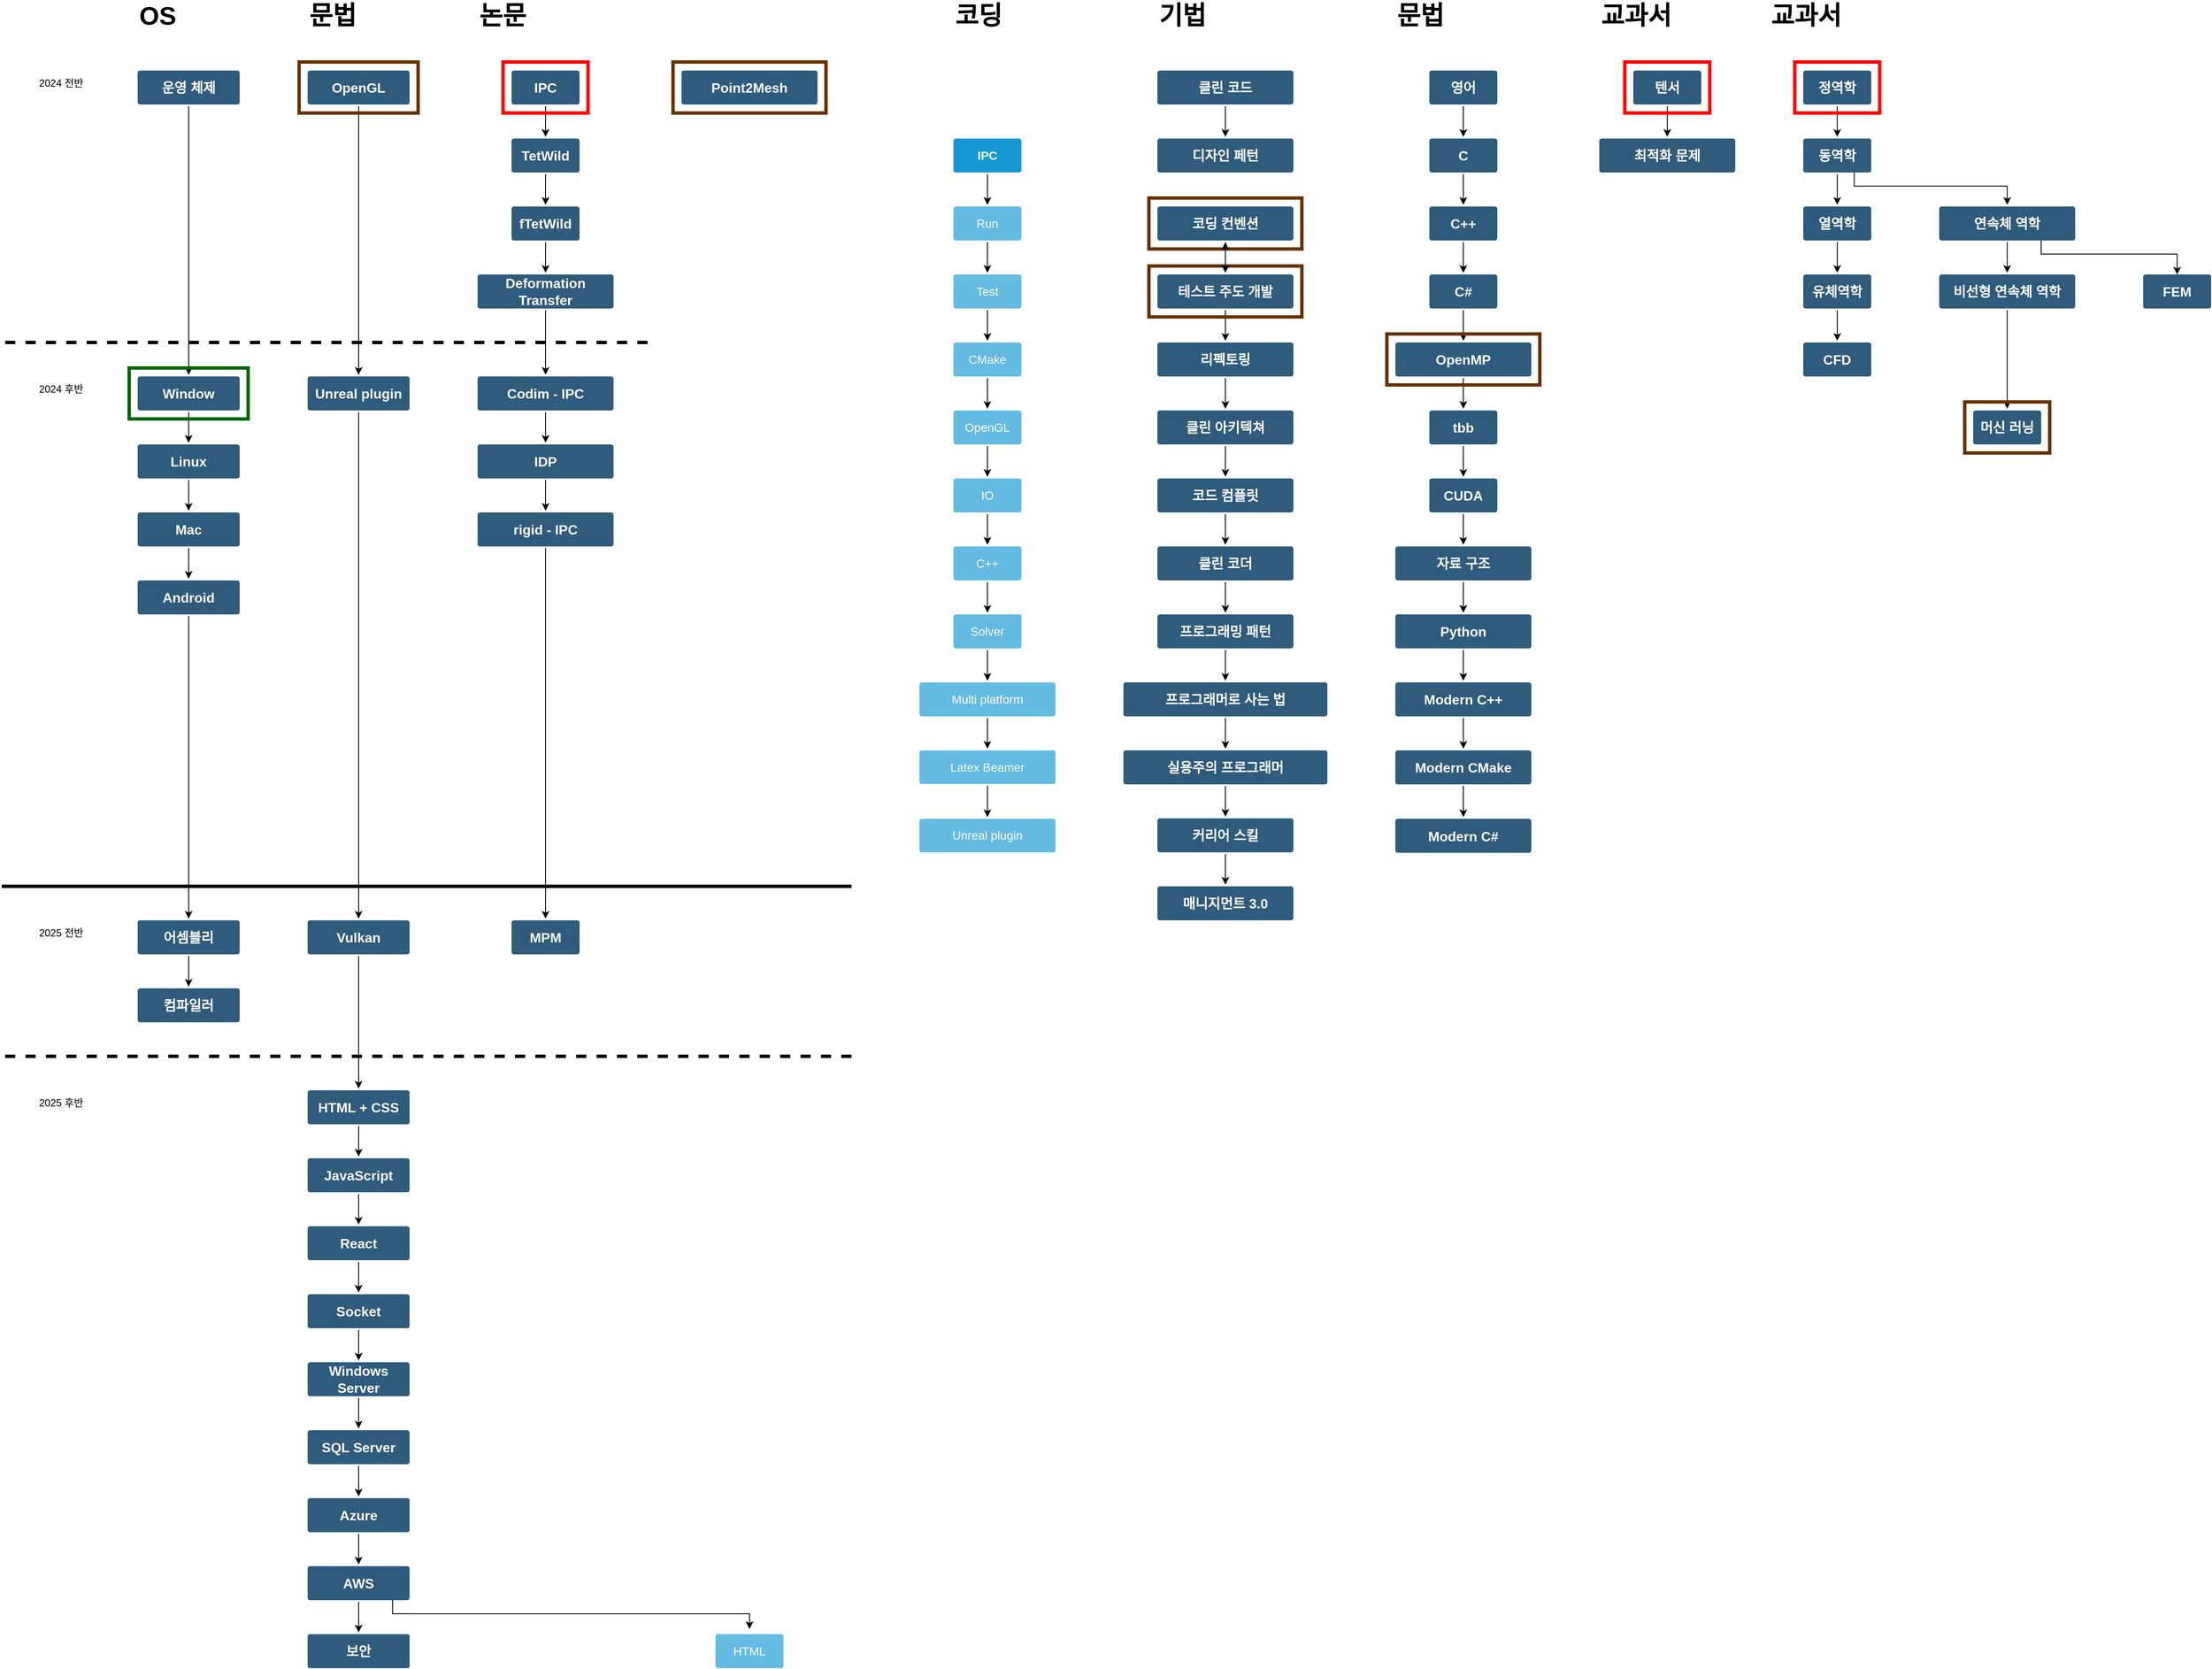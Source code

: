 <mxfile version="23.1.5" type="github">
  <diagram id="6a731a19-8d31-9384-78a2-239565b7b9f0" name="Page-1">
    <mxGraphModel dx="4132" dy="2396" grid="1" gridSize="10" guides="1" tooltips="1" connect="1" arrows="1" fold="1" page="1" pageScale="1" pageWidth="1169" pageHeight="827" background="none" math="0" shadow="0">
      <root>
        <mxCell id="0" />
        <mxCell id="1" parent="0" />
        <mxCell id="1UIoT6ySWnRTdIGvDfuI-1921" value="" style="edgeStyle=orthogonalEdgeStyle;rounded=0;orthogonalLoop=1;jettySize=auto;html=1;" parent="1" source="1749" target="1UIoT6ySWnRTdIGvDfuI-1781" edge="1">
          <mxGeometry relative="1" as="geometry" />
        </mxCell>
        <mxCell id="1749" value="C" style="rounded=1;whiteSpace=wrap;html=1;shadow=0;labelBackgroundColor=none;strokeColor=none;strokeWidth=3;fillColor=#2F5B7C;fontFamily=Helvetica;fontSize=16;fontColor=#FFFFFF;align=center;fontStyle=1;spacing=5;arcSize=7;perimeterSpacing=2;" parent="1" vertex="1">
          <mxGeometry x="920" y="120" width="80" height="40" as="geometry" />
        </mxCell>
        <mxCell id="1UIoT6ySWnRTdIGvDfuI-1902" value="" style="edgeStyle=orthogonalEdgeStyle;rounded=0;orthogonalLoop=1;jettySize=auto;html=1;" parent="1" source="1760" target="1762" edge="1">
          <mxGeometry relative="1" as="geometry" />
        </mxCell>
        <mxCell id="1760" value="IPC" style="rounded=1;whiteSpace=wrap;html=1;shadow=0;labelBackgroundColor=none;strokeColor=none;strokeWidth=3;fillColor=#1699d3;fontFamily=Helvetica;fontSize=14;fontColor=#FFFFFF;align=center;spacing=5;fontStyle=1;arcSize=7;perimeterSpacing=2;" parent="1" vertex="1">
          <mxGeometry x="360" y="120" width="80" height="40" as="geometry" />
        </mxCell>
        <mxCell id="1UIoT6ySWnRTdIGvDfuI-1903" value="" style="edgeStyle=orthogonalEdgeStyle;rounded=0;orthogonalLoop=1;jettySize=auto;html=1;" parent="1" source="1762" target="1UIoT6ySWnRTdIGvDfuI-1811" edge="1">
          <mxGeometry relative="1" as="geometry" />
        </mxCell>
        <mxCell id="1762" value="Run" style="rounded=1;whiteSpace=wrap;html=1;shadow=0;labelBackgroundColor=none;strokeColor=none;strokeWidth=3;fillColor=#64bbe2;fontFamily=Helvetica;fontSize=14;fontColor=#FFFFFF;align=center;spacing=5;arcSize=7;perimeterSpacing=2;" parent="1" vertex="1">
          <mxGeometry x="360" y="200" width="80" height="40" as="geometry" />
        </mxCell>
        <mxCell id="1UIoT6ySWnRTdIGvDfuI-1922" value="" style="edgeStyle=orthogonalEdgeStyle;rounded=0;orthogonalLoop=1;jettySize=auto;html=1;" parent="1" source="1UIoT6ySWnRTdIGvDfuI-1781" target="1UIoT6ySWnRTdIGvDfuI-1782" edge="1">
          <mxGeometry relative="1" as="geometry" />
        </mxCell>
        <mxCell id="1UIoT6ySWnRTdIGvDfuI-1781" value="C++" style="rounded=1;whiteSpace=wrap;html=1;shadow=0;labelBackgroundColor=none;strokeColor=none;strokeWidth=3;fillColor=#2F5B7C;fontFamily=Helvetica;fontSize=16;fontColor=#FFFFFF;align=center;fontStyle=1;spacing=5;arcSize=7;perimeterSpacing=2;" parent="1" vertex="1">
          <mxGeometry x="920" y="200" width="80" height="40" as="geometry" />
        </mxCell>
        <mxCell id="1UIoT6ySWnRTdIGvDfuI-1923" value="" style="edgeStyle=orthogonalEdgeStyle;rounded=0;orthogonalLoop=1;jettySize=auto;html=1;" parent="1" source="1UIoT6ySWnRTdIGvDfuI-1782" target="1UIoT6ySWnRTdIGvDfuI-1854" edge="1">
          <mxGeometry relative="1" as="geometry" />
        </mxCell>
        <mxCell id="1UIoT6ySWnRTdIGvDfuI-1782" value="C#" style="rounded=1;whiteSpace=wrap;html=1;shadow=0;labelBackgroundColor=none;strokeColor=none;strokeWidth=3;fillColor=#2F5B7C;fontFamily=Helvetica;fontSize=16;fontColor=#FFFFFF;align=center;fontStyle=1;spacing=5;arcSize=7;perimeterSpacing=2;" parent="1" vertex="1">
          <mxGeometry x="920" y="280" width="80" height="40" as="geometry" />
        </mxCell>
        <mxCell id="1UIoT6ySWnRTdIGvDfuI-1920" value="" style="edgeStyle=orthogonalEdgeStyle;rounded=0;orthogonalLoop=1;jettySize=auto;html=1;" parent="1" source="1UIoT6ySWnRTdIGvDfuI-1783" target="1749" edge="1">
          <mxGeometry relative="1" as="geometry" />
        </mxCell>
        <mxCell id="1UIoT6ySWnRTdIGvDfuI-1783" value="영어" style="rounded=1;whiteSpace=wrap;html=1;shadow=0;labelBackgroundColor=none;strokeColor=none;strokeWidth=3;fillColor=#2F5B7C;fontFamily=Helvetica;fontSize=16;fontColor=#FFFFFF;align=center;fontStyle=1;spacing=5;arcSize=7;perimeterSpacing=2;" parent="1" vertex="1">
          <mxGeometry x="920" y="40" width="80" height="40" as="geometry" />
        </mxCell>
        <mxCell id="1UIoT6ySWnRTdIGvDfuI-1931" value="" style="edgeStyle=orthogonalEdgeStyle;rounded=0;orthogonalLoop=1;jettySize=auto;html=1;" parent="1" source="1UIoT6ySWnRTdIGvDfuI-1784" target="1UIoT6ySWnRTdIGvDfuI-1785" edge="1">
          <mxGeometry relative="1" as="geometry" />
        </mxCell>
        <mxCell id="1UIoT6ySWnRTdIGvDfuI-1784" value="텐서" style="rounded=1;whiteSpace=wrap;html=1;shadow=0;labelBackgroundColor=none;strokeColor=none;strokeWidth=3;fillColor=#2F5B7C;fontFamily=Helvetica;fontSize=16;fontColor=#FFFFFF;align=center;fontStyle=1;spacing=5;arcSize=7;perimeterSpacing=2;" parent="1" vertex="1">
          <mxGeometry x="1160" y="40" width="80" height="40" as="geometry" />
        </mxCell>
        <mxCell id="1UIoT6ySWnRTdIGvDfuI-1785" value="최적화 문제" style="rounded=1;whiteSpace=wrap;html=1;shadow=0;labelBackgroundColor=none;strokeColor=none;strokeWidth=3;fillColor=#2F5B7C;fontFamily=Helvetica;fontSize=16;fontColor=#FFFFFF;align=center;fontStyle=1;spacing=5;arcSize=7;perimeterSpacing=2;" parent="1" vertex="1">
          <mxGeometry x="1120" y="120" width="160" height="40" as="geometry" />
        </mxCell>
        <mxCell id="1UIoT6ySWnRTdIGvDfuI-1870" style="edgeStyle=orthogonalEdgeStyle;rounded=0;orthogonalLoop=1;jettySize=auto;html=1;exitX=0.5;exitY=1;exitDx=0;exitDy=0;" parent="1" source="1UIoT6ySWnRTdIGvDfuI-1786" target="1UIoT6ySWnRTdIGvDfuI-1837" edge="1">
          <mxGeometry relative="1" as="geometry" />
        </mxCell>
        <mxCell id="1UIoT6ySWnRTdIGvDfuI-1786" value="OpenGL" style="rounded=1;whiteSpace=wrap;html=1;shadow=0;labelBackgroundColor=none;strokeColor=none;strokeWidth=3;fillColor=#2F5B7C;fontFamily=Helvetica;fontSize=16;fontColor=#FFFFFF;align=center;fontStyle=1;spacing=5;arcSize=7;perimeterSpacing=2;" parent="1" vertex="1">
          <mxGeometry x="-400" y="40" width="120" height="40" as="geometry" />
        </mxCell>
        <mxCell id="1UIoT6ySWnRTdIGvDfuI-1882" style="edgeStyle=orthogonalEdgeStyle;rounded=0;orthogonalLoop=1;jettySize=auto;html=1;" parent="1" source="1UIoT6ySWnRTdIGvDfuI-1787" target="1UIoT6ySWnRTdIGvDfuI-1788" edge="1">
          <mxGeometry relative="1" as="geometry" />
        </mxCell>
        <mxCell id="1UIoT6ySWnRTdIGvDfuI-1787" value="Vulkan" style="rounded=1;whiteSpace=wrap;html=1;shadow=0;labelBackgroundColor=none;strokeColor=none;strokeWidth=3;fillColor=#2F5B7C;fontFamily=Helvetica;fontSize=16;fontColor=#FFFFFF;align=center;fontStyle=1;spacing=5;arcSize=7;perimeterSpacing=2;" parent="1" vertex="1">
          <mxGeometry x="-400" y="1040" width="120" height="40" as="geometry" />
        </mxCell>
        <mxCell id="1UIoT6ySWnRTdIGvDfuI-1874" value="" style="edgeStyle=orthogonalEdgeStyle;rounded=0;orthogonalLoop=1;jettySize=auto;html=1;" parent="1" source="1UIoT6ySWnRTdIGvDfuI-1788" target="1UIoT6ySWnRTdIGvDfuI-1789" edge="1">
          <mxGeometry relative="1" as="geometry" />
        </mxCell>
        <mxCell id="1UIoT6ySWnRTdIGvDfuI-1788" value="HTML + CSS" style="rounded=1;whiteSpace=wrap;html=1;shadow=0;labelBackgroundColor=none;strokeColor=none;strokeWidth=3;fillColor=#2F5B7C;fontFamily=Helvetica;fontSize=16;fontColor=#FFFFFF;align=center;fontStyle=1;spacing=5;arcSize=7;perimeterSpacing=2;" parent="1" vertex="1">
          <mxGeometry x="-400" y="1240" width="120" height="40" as="geometry" />
        </mxCell>
        <mxCell id="1UIoT6ySWnRTdIGvDfuI-1875" value="" style="edgeStyle=orthogonalEdgeStyle;rounded=0;orthogonalLoop=1;jettySize=auto;html=1;" parent="1" source="1UIoT6ySWnRTdIGvDfuI-1789" target="1UIoT6ySWnRTdIGvDfuI-1790" edge="1">
          <mxGeometry relative="1" as="geometry" />
        </mxCell>
        <mxCell id="1UIoT6ySWnRTdIGvDfuI-1789" value="JavaScript" style="rounded=1;whiteSpace=wrap;html=1;shadow=0;labelBackgroundColor=none;strokeColor=none;strokeWidth=3;fillColor=#2F5B7C;fontFamily=Helvetica;fontSize=16;fontColor=#FFFFFF;align=center;fontStyle=1;spacing=5;arcSize=7;perimeterSpacing=2;" parent="1" vertex="1">
          <mxGeometry x="-400" y="1320" width="120" height="40" as="geometry" />
        </mxCell>
        <mxCell id="1UIoT6ySWnRTdIGvDfuI-1876" value="" style="edgeStyle=orthogonalEdgeStyle;rounded=0;orthogonalLoop=1;jettySize=auto;html=1;" parent="1" source="1UIoT6ySWnRTdIGvDfuI-1790" target="1UIoT6ySWnRTdIGvDfuI-1847" edge="1">
          <mxGeometry relative="1" as="geometry" />
        </mxCell>
        <mxCell id="1UIoT6ySWnRTdIGvDfuI-1790" value="React" style="rounded=1;whiteSpace=wrap;html=1;shadow=0;labelBackgroundColor=none;strokeColor=none;strokeWidth=3;fillColor=#2F5B7C;fontFamily=Helvetica;fontSize=16;fontColor=#FFFFFF;align=center;fontStyle=1;spacing=5;arcSize=7;perimeterSpacing=2;" parent="1" vertex="1">
          <mxGeometry x="-400" y="1400" width="120" height="40" as="geometry" />
        </mxCell>
        <mxCell id="1UIoT6ySWnRTdIGvDfuI-1886" value="" style="edgeStyle=orthogonalEdgeStyle;rounded=0;orthogonalLoop=1;jettySize=auto;html=1;" parent="1" source="1UIoT6ySWnRTdIGvDfuI-1791" target="1UIoT6ySWnRTdIGvDfuI-1832" edge="1">
          <mxGeometry relative="1" as="geometry" />
        </mxCell>
        <mxCell id="1UIoT6ySWnRTdIGvDfuI-1791" value="IPC" style="rounded=1;whiteSpace=wrap;html=1;shadow=0;labelBackgroundColor=none;strokeColor=none;strokeWidth=3;fillColor=#2F5B7C;fontFamily=Helvetica;fontSize=16;fontColor=#FFFFFF;align=center;fontStyle=1;spacing=5;arcSize=7;perimeterSpacing=2;" parent="1" vertex="1">
          <mxGeometry x="-160" y="40" width="80" height="40" as="geometry" />
        </mxCell>
        <mxCell id="1UIoT6ySWnRTdIGvDfuI-1909" value="" style="edgeStyle=orthogonalEdgeStyle;rounded=0;orthogonalLoop=1;jettySize=auto;html=1;" parent="1" source="1UIoT6ySWnRTdIGvDfuI-1792" target="1UIoT6ySWnRTdIGvDfuI-1794" edge="1">
          <mxGeometry relative="1" as="geometry" />
        </mxCell>
        <mxCell id="1UIoT6ySWnRTdIGvDfuI-1792" value="클린 코드" style="rounded=1;whiteSpace=wrap;html=1;shadow=0;labelBackgroundColor=none;strokeColor=none;strokeWidth=3;fillColor=#2F5B7C;fontFamily=Helvetica;fontSize=16;fontColor=#FFFFFF;align=center;fontStyle=1;spacing=5;arcSize=7;perimeterSpacing=2;" parent="1" vertex="1">
          <mxGeometry x="600" y="40" width="160" height="40" as="geometry" />
        </mxCell>
        <mxCell id="1UIoT6ySWnRTdIGvDfuI-1866" style="edgeStyle=orthogonalEdgeStyle;rounded=0;orthogonalLoop=1;jettySize=auto;html=1;entryX=0.5;entryY=0;entryDx=0;entryDy=0;" parent="1" source="1UIoT6ySWnRTdIGvDfuI-1793" target="1UIoT6ySWnRTdIGvDfuI-1850" edge="1">
          <mxGeometry relative="1" as="geometry" />
        </mxCell>
        <mxCell id="1UIoT6ySWnRTdIGvDfuI-1793" value="운영 체제" style="rounded=1;whiteSpace=wrap;html=1;shadow=0;labelBackgroundColor=none;strokeColor=none;strokeWidth=3;fillColor=#2F5B7C;fontFamily=Helvetica;fontSize=16;fontColor=#FFFFFF;align=center;fontStyle=1;spacing=5;arcSize=7;perimeterSpacing=2;" parent="1" vertex="1">
          <mxGeometry x="-600" y="40" width="120" height="40" as="geometry" />
        </mxCell>
        <mxCell id="1UIoT6ySWnRTdIGvDfuI-1794" value="디자인 페턴" style="rounded=1;whiteSpace=wrap;html=1;shadow=0;labelBackgroundColor=none;strokeColor=none;strokeWidth=3;fillColor=#2F5B7C;fontFamily=Helvetica;fontSize=16;fontColor=#FFFFFF;align=center;fontStyle=1;spacing=5;arcSize=7;perimeterSpacing=2;" parent="1" vertex="1">
          <mxGeometry x="600" y="120" width="160" height="40" as="geometry" />
        </mxCell>
        <mxCell id="1UIoT6ySWnRTdIGvDfuI-1927" value="" style="edgeStyle=orthogonalEdgeStyle;rounded=0;orthogonalLoop=1;jettySize=auto;html=1;" parent="1" source="1UIoT6ySWnRTdIGvDfuI-1798" target="1UIoT6ySWnRTdIGvDfuI-1856" edge="1">
          <mxGeometry relative="1" as="geometry" />
        </mxCell>
        <mxCell id="1UIoT6ySWnRTdIGvDfuI-1798" value="자료 구조" style="rounded=1;whiteSpace=wrap;html=1;shadow=0;labelBackgroundColor=none;strokeColor=none;strokeWidth=3;fillColor=#2F5B7C;fontFamily=Helvetica;fontSize=16;fontColor=#FFFFFF;align=center;fontStyle=1;spacing=5;arcSize=7;perimeterSpacing=2;" parent="1" vertex="1">
          <mxGeometry x="880" y="600" width="160" height="40" as="geometry" />
        </mxCell>
        <mxCell id="1UIoT6ySWnRTdIGvDfuI-1929" value="" style="edgeStyle=orthogonalEdgeStyle;rounded=0;orthogonalLoop=1;jettySize=auto;html=1;" parent="1" source="1UIoT6ySWnRTdIGvDfuI-1799" target="1UIoT6ySWnRTdIGvDfuI-1840" edge="1">
          <mxGeometry relative="1" as="geometry" />
        </mxCell>
        <mxCell id="1UIoT6ySWnRTdIGvDfuI-1799" value="Modern C++" style="rounded=1;whiteSpace=wrap;html=1;shadow=0;labelBackgroundColor=none;strokeColor=none;strokeWidth=3;fillColor=#2F5B7C;fontFamily=Helvetica;fontSize=16;fontColor=#FFFFFF;align=center;fontStyle=1;spacing=5;arcSize=7;perimeterSpacing=2;" parent="1" vertex="1">
          <mxGeometry x="880" y="760" width="160" height="40" as="geometry" />
        </mxCell>
        <mxCell id="1UIoT6ySWnRTdIGvDfuI-1911" value="" style="edgeStyle=orthogonalEdgeStyle;rounded=0;orthogonalLoop=1;jettySize=auto;html=1;" parent="1" source="1UIoT6ySWnRTdIGvDfuI-1800" target="1UIoT6ySWnRTdIGvDfuI-1802" edge="1">
          <mxGeometry relative="1" as="geometry" />
        </mxCell>
        <mxCell id="1UIoT6ySWnRTdIGvDfuI-1800" value="테스트 주도 개발" style="rounded=1;whiteSpace=wrap;html=1;shadow=0;labelBackgroundColor=none;strokeColor=none;strokeWidth=3;fillColor=#2F5B7C;fontFamily=Helvetica;fontSize=16;fontColor=#FFFFFF;align=center;fontStyle=1;spacing=5;arcSize=7;perimeterSpacing=2;" parent="1" vertex="1">
          <mxGeometry x="600" y="280" width="160" height="40" as="geometry" />
        </mxCell>
        <mxCell id="1UIoT6ySWnRTdIGvDfuI-1912" value="" style="edgeStyle=orthogonalEdgeStyle;rounded=0;orthogonalLoop=1;jettySize=auto;html=1;" parent="1" source="1UIoT6ySWnRTdIGvDfuI-1802" target="1UIoT6ySWnRTdIGvDfuI-1803" edge="1">
          <mxGeometry relative="1" as="geometry" />
        </mxCell>
        <mxCell id="1UIoT6ySWnRTdIGvDfuI-1802" value="리펙토링" style="rounded=1;whiteSpace=wrap;html=1;shadow=0;labelBackgroundColor=none;strokeColor=none;strokeWidth=3;fillColor=#2F5B7C;fontFamily=Helvetica;fontSize=16;fontColor=#FFFFFF;align=center;fontStyle=1;spacing=5;arcSize=7;perimeterSpacing=2;" parent="1" vertex="1">
          <mxGeometry x="600" y="360" width="160" height="40" as="geometry" />
        </mxCell>
        <mxCell id="1UIoT6ySWnRTdIGvDfuI-1913" value="" style="edgeStyle=orthogonalEdgeStyle;rounded=0;orthogonalLoop=1;jettySize=auto;html=1;" parent="1" source="1UIoT6ySWnRTdIGvDfuI-1803" target="1UIoT6ySWnRTdIGvDfuI-1804" edge="1">
          <mxGeometry relative="1" as="geometry" />
        </mxCell>
        <mxCell id="1UIoT6ySWnRTdIGvDfuI-1803" value="클린 아키텍쳐" style="rounded=1;whiteSpace=wrap;html=1;shadow=0;labelBackgroundColor=none;strokeColor=none;strokeWidth=3;fillColor=#2F5B7C;fontFamily=Helvetica;fontSize=16;fontColor=#FFFFFF;align=center;fontStyle=1;spacing=5;arcSize=7;perimeterSpacing=2;" parent="1" vertex="1">
          <mxGeometry x="600" y="440" width="160" height="40" as="geometry" />
        </mxCell>
        <mxCell id="1UIoT6ySWnRTdIGvDfuI-1914" value="" style="edgeStyle=orthogonalEdgeStyle;rounded=0;orthogonalLoop=1;jettySize=auto;html=1;" parent="1" source="1UIoT6ySWnRTdIGvDfuI-1804" target="1UIoT6ySWnRTdIGvDfuI-1805" edge="1">
          <mxGeometry relative="1" as="geometry" />
        </mxCell>
        <mxCell id="1UIoT6ySWnRTdIGvDfuI-1804" value="코드 컴플릿" style="rounded=1;whiteSpace=wrap;html=1;shadow=0;labelBackgroundColor=none;strokeColor=none;strokeWidth=3;fillColor=#2F5B7C;fontFamily=Helvetica;fontSize=16;fontColor=#FFFFFF;align=center;fontStyle=1;spacing=5;arcSize=7;perimeterSpacing=2;" parent="1" vertex="1">
          <mxGeometry x="600" y="520" width="160" height="40" as="geometry" />
        </mxCell>
        <mxCell id="1UIoT6ySWnRTdIGvDfuI-1915" value="" style="edgeStyle=orthogonalEdgeStyle;rounded=0;orthogonalLoop=1;jettySize=auto;html=1;" parent="1" source="1UIoT6ySWnRTdIGvDfuI-1805" target="1UIoT6ySWnRTdIGvDfuI-1806" edge="1">
          <mxGeometry relative="1" as="geometry" />
        </mxCell>
        <mxCell id="1UIoT6ySWnRTdIGvDfuI-1805" value="클린 코더" style="rounded=1;whiteSpace=wrap;html=1;shadow=0;labelBackgroundColor=none;strokeColor=none;strokeWidth=3;fillColor=#2F5B7C;fontFamily=Helvetica;fontSize=16;fontColor=#FFFFFF;align=center;fontStyle=1;spacing=5;arcSize=7;perimeterSpacing=2;" parent="1" vertex="1">
          <mxGeometry x="600" y="600" width="160" height="40" as="geometry" />
        </mxCell>
        <mxCell id="1UIoT6ySWnRTdIGvDfuI-1916" value="" style="edgeStyle=orthogonalEdgeStyle;rounded=0;orthogonalLoop=1;jettySize=auto;html=1;" parent="1" source="1UIoT6ySWnRTdIGvDfuI-1806" target="1UIoT6ySWnRTdIGvDfuI-1807" edge="1">
          <mxGeometry relative="1" as="geometry" />
        </mxCell>
        <mxCell id="1UIoT6ySWnRTdIGvDfuI-1806" value="프로그래밍 패턴" style="rounded=1;whiteSpace=wrap;html=1;shadow=0;labelBackgroundColor=none;strokeColor=none;strokeWidth=3;fillColor=#2F5B7C;fontFamily=Helvetica;fontSize=16;fontColor=#FFFFFF;align=center;fontStyle=1;spacing=5;arcSize=7;perimeterSpacing=2;" parent="1" vertex="1">
          <mxGeometry x="600" y="680" width="160" height="40" as="geometry" />
        </mxCell>
        <mxCell id="1UIoT6ySWnRTdIGvDfuI-1917" value="" style="edgeStyle=orthogonalEdgeStyle;rounded=0;orthogonalLoop=1;jettySize=auto;html=1;" parent="1" source="1UIoT6ySWnRTdIGvDfuI-1807" target="1UIoT6ySWnRTdIGvDfuI-1808" edge="1">
          <mxGeometry relative="1" as="geometry" />
        </mxCell>
        <mxCell id="1UIoT6ySWnRTdIGvDfuI-1807" value="프로그래머로 사는 법" style="rounded=1;whiteSpace=wrap;html=1;shadow=0;labelBackgroundColor=none;strokeColor=none;strokeWidth=3;fillColor=#2F5B7C;fontFamily=Helvetica;fontSize=16;fontColor=#FFFFFF;align=center;fontStyle=1;spacing=5;arcSize=7;perimeterSpacing=2;" parent="1" vertex="1">
          <mxGeometry x="560" y="760" width="240" height="40" as="geometry" />
        </mxCell>
        <mxCell id="1UIoT6ySWnRTdIGvDfuI-1918" value="" style="edgeStyle=orthogonalEdgeStyle;rounded=0;orthogonalLoop=1;jettySize=auto;html=1;" parent="1" source="1UIoT6ySWnRTdIGvDfuI-1808" target="1UIoT6ySWnRTdIGvDfuI-1809" edge="1">
          <mxGeometry relative="1" as="geometry" />
        </mxCell>
        <mxCell id="1UIoT6ySWnRTdIGvDfuI-1808" value="실용주의 프로그래머" style="rounded=1;whiteSpace=wrap;html=1;shadow=0;labelBackgroundColor=none;strokeColor=none;strokeWidth=3;fillColor=#2F5B7C;fontFamily=Helvetica;fontSize=16;fontColor=#FFFFFF;align=center;fontStyle=1;spacing=5;arcSize=7;perimeterSpacing=2;" parent="1" vertex="1">
          <mxGeometry x="560" y="840" width="240" height="40" as="geometry" />
        </mxCell>
        <mxCell id="1UIoT6ySWnRTdIGvDfuI-1919" value="" style="edgeStyle=orthogonalEdgeStyle;rounded=0;orthogonalLoop=1;jettySize=auto;html=1;" parent="1" source="1UIoT6ySWnRTdIGvDfuI-1809" target="1UIoT6ySWnRTdIGvDfuI-1810" edge="1">
          <mxGeometry relative="1" as="geometry" />
        </mxCell>
        <mxCell id="1UIoT6ySWnRTdIGvDfuI-1809" value="커리어 스킬" style="rounded=1;whiteSpace=wrap;html=1;shadow=0;labelBackgroundColor=none;strokeColor=none;strokeWidth=3;fillColor=#2F5B7C;fontFamily=Helvetica;fontSize=16;fontColor=#FFFFFF;align=center;fontStyle=1;spacing=5;arcSize=7;perimeterSpacing=2;" parent="1" vertex="1">
          <mxGeometry x="600" y="920" width="160" height="40" as="geometry" />
        </mxCell>
        <mxCell id="1UIoT6ySWnRTdIGvDfuI-1810" value="매니지먼트 3.0" style="rounded=1;whiteSpace=wrap;html=1;shadow=0;labelBackgroundColor=none;strokeColor=none;strokeWidth=3;fillColor=#2F5B7C;fontFamily=Helvetica;fontSize=16;fontColor=#FFFFFF;align=center;fontStyle=1;spacing=5;arcSize=7;perimeterSpacing=2;" parent="1" vertex="1">
          <mxGeometry x="600" y="1000" width="160" height="40" as="geometry" />
        </mxCell>
        <mxCell id="1UIoT6ySWnRTdIGvDfuI-1904" value="" style="edgeStyle=orthogonalEdgeStyle;rounded=0;orthogonalLoop=1;jettySize=auto;html=1;" parent="1" source="1UIoT6ySWnRTdIGvDfuI-1811" target="1UIoT6ySWnRTdIGvDfuI-1812" edge="1">
          <mxGeometry relative="1" as="geometry" />
        </mxCell>
        <mxCell id="1UIoT6ySWnRTdIGvDfuI-1811" value="Test" style="rounded=1;whiteSpace=wrap;html=1;shadow=0;labelBackgroundColor=none;strokeColor=none;strokeWidth=3;fillColor=#64bbe2;fontFamily=Helvetica;fontSize=14;fontColor=#FFFFFF;align=center;spacing=5;arcSize=7;perimeterSpacing=2;" parent="1" vertex="1">
          <mxGeometry x="360" y="280" width="80" height="40" as="geometry" />
        </mxCell>
        <mxCell id="1UIoT6ySWnRTdIGvDfuI-1905" value="" style="edgeStyle=orthogonalEdgeStyle;rounded=0;orthogonalLoop=1;jettySize=auto;html=1;" parent="1" source="1UIoT6ySWnRTdIGvDfuI-1812" target="1UIoT6ySWnRTdIGvDfuI-1813" edge="1">
          <mxGeometry relative="1" as="geometry" />
        </mxCell>
        <mxCell id="1UIoT6ySWnRTdIGvDfuI-1812" value="CMake" style="rounded=1;whiteSpace=wrap;html=1;shadow=0;labelBackgroundColor=none;strokeColor=none;strokeWidth=3;fillColor=#64bbe2;fontFamily=Helvetica;fontSize=14;fontColor=#FFFFFF;align=center;spacing=5;arcSize=7;perimeterSpacing=2;" parent="1" vertex="1">
          <mxGeometry x="360" y="360" width="80" height="40" as="geometry" />
        </mxCell>
        <mxCell id="1UIoT6ySWnRTdIGvDfuI-1906" value="" style="edgeStyle=orthogonalEdgeStyle;rounded=0;orthogonalLoop=1;jettySize=auto;html=1;" parent="1" source="1UIoT6ySWnRTdIGvDfuI-1813" target="1UIoT6ySWnRTdIGvDfuI-1814" edge="1">
          <mxGeometry relative="1" as="geometry" />
        </mxCell>
        <mxCell id="1UIoT6ySWnRTdIGvDfuI-1813" value="OpenGL" style="rounded=1;whiteSpace=wrap;html=1;shadow=0;labelBackgroundColor=none;strokeColor=none;strokeWidth=3;fillColor=#64bbe2;fontFamily=Helvetica;fontSize=14;fontColor=#FFFFFF;align=center;spacing=5;arcSize=7;perimeterSpacing=2;" parent="1" vertex="1">
          <mxGeometry x="360" y="440" width="80" height="40" as="geometry" />
        </mxCell>
        <mxCell id="1UIoT6ySWnRTdIGvDfuI-1907" value="" style="edgeStyle=orthogonalEdgeStyle;rounded=0;orthogonalLoop=1;jettySize=auto;html=1;" parent="1" source="1UIoT6ySWnRTdIGvDfuI-1814" target="1UIoT6ySWnRTdIGvDfuI-1815" edge="1">
          <mxGeometry relative="1" as="geometry" />
        </mxCell>
        <mxCell id="1UIoT6ySWnRTdIGvDfuI-1814" value="IO" style="rounded=1;whiteSpace=wrap;html=1;shadow=0;labelBackgroundColor=none;strokeColor=none;strokeWidth=3;fillColor=#64bbe2;fontFamily=Helvetica;fontSize=14;fontColor=#FFFFFF;align=center;spacing=5;arcSize=7;perimeterSpacing=2;" parent="1" vertex="1">
          <mxGeometry x="360" y="520" width="80" height="40" as="geometry" />
        </mxCell>
        <mxCell id="1UIoT6ySWnRTdIGvDfuI-1908" value="" style="edgeStyle=orthogonalEdgeStyle;rounded=0;orthogonalLoop=1;jettySize=auto;html=1;" parent="1" source="1UIoT6ySWnRTdIGvDfuI-1815" target="1UIoT6ySWnRTdIGvDfuI-1816" edge="1">
          <mxGeometry relative="1" as="geometry" />
        </mxCell>
        <mxCell id="1UIoT6ySWnRTdIGvDfuI-1815" value="C++" style="rounded=1;whiteSpace=wrap;html=1;shadow=0;labelBackgroundColor=none;strokeColor=none;strokeWidth=3;fillColor=#64bbe2;fontFamily=Helvetica;fontSize=14;fontColor=#FFFFFF;align=center;spacing=5;arcSize=7;perimeterSpacing=2;" parent="1" vertex="1">
          <mxGeometry x="360" y="600" width="80" height="40" as="geometry" />
        </mxCell>
        <mxCell id="1UIoT6ySWnRTdIGvDfuI-1901" value="" style="edgeStyle=orthogonalEdgeStyle;rounded=0;orthogonalLoop=1;jettySize=auto;html=1;" parent="1" source="1UIoT6ySWnRTdIGvDfuI-1816" target="1UIoT6ySWnRTdIGvDfuI-1817" edge="1">
          <mxGeometry relative="1" as="geometry" />
        </mxCell>
        <mxCell id="1UIoT6ySWnRTdIGvDfuI-1816" value="Solver" style="rounded=1;whiteSpace=wrap;html=1;shadow=0;labelBackgroundColor=none;strokeColor=none;strokeWidth=3;fillColor=#64bbe2;fontFamily=Helvetica;fontSize=14;fontColor=#FFFFFF;align=center;spacing=5;arcSize=7;perimeterSpacing=2;" parent="1" vertex="1">
          <mxGeometry x="360" y="680" width="80" height="40" as="geometry" />
        </mxCell>
        <mxCell id="1UIoT6ySWnRTdIGvDfuI-1900" value="" style="edgeStyle=orthogonalEdgeStyle;rounded=0;orthogonalLoop=1;jettySize=auto;html=1;" parent="1" source="1UIoT6ySWnRTdIGvDfuI-1817" target="1UIoT6ySWnRTdIGvDfuI-1818" edge="1">
          <mxGeometry relative="1" as="geometry" />
        </mxCell>
        <mxCell id="1UIoT6ySWnRTdIGvDfuI-1817" value="Multi platform" style="rounded=1;whiteSpace=wrap;html=1;shadow=0;labelBackgroundColor=none;strokeColor=none;strokeWidth=3;fillColor=#64bbe2;fontFamily=Helvetica;fontSize=14;fontColor=#FFFFFF;align=center;spacing=5;arcSize=7;perimeterSpacing=2;" parent="1" vertex="1">
          <mxGeometry x="320" y="760" width="160" height="40" as="geometry" />
        </mxCell>
        <mxCell id="1UIoT6ySWnRTdIGvDfuI-1899" value="" style="edgeStyle=orthogonalEdgeStyle;rounded=0;orthogonalLoop=1;jettySize=auto;html=1;" parent="1" source="1UIoT6ySWnRTdIGvDfuI-1818" target="1UIoT6ySWnRTdIGvDfuI-1896" edge="1">
          <mxGeometry relative="1" as="geometry" />
        </mxCell>
        <mxCell id="1UIoT6ySWnRTdIGvDfuI-1818" value="Latex Beamer" style="rounded=1;whiteSpace=wrap;html=1;shadow=0;labelBackgroundColor=none;strokeColor=none;strokeWidth=3;fillColor=#64bbe2;fontFamily=Helvetica;fontSize=14;fontColor=#FFFFFF;align=center;spacing=5;arcSize=7;perimeterSpacing=2;" parent="1" vertex="1">
          <mxGeometry x="320" y="840" width="160" height="39.5" as="geometry" />
        </mxCell>
        <mxCell id="1UIoT6ySWnRTdIGvDfuI-1932" value="" style="edgeStyle=orthogonalEdgeStyle;rounded=0;orthogonalLoop=1;jettySize=auto;html=1;" parent="1" source="1UIoT6ySWnRTdIGvDfuI-1820" target="1UIoT6ySWnRTdIGvDfuI-1821" edge="1">
          <mxGeometry relative="1" as="geometry" />
        </mxCell>
        <mxCell id="1UIoT6ySWnRTdIGvDfuI-1820" value="정역학" style="rounded=1;whiteSpace=wrap;html=1;shadow=0;labelBackgroundColor=none;strokeColor=none;strokeWidth=3;fillColor=#2F5B7C;fontFamily=Helvetica;fontSize=16;fontColor=#FFFFFF;align=center;fontStyle=1;spacing=5;arcSize=7;perimeterSpacing=2;" parent="1" vertex="1">
          <mxGeometry x="1360" y="40" width="80" height="40" as="geometry" />
        </mxCell>
        <mxCell id="1UIoT6ySWnRTdIGvDfuI-1933" value="" style="edgeStyle=orthogonalEdgeStyle;rounded=0;orthogonalLoop=1;jettySize=auto;html=1;" parent="1" source="1UIoT6ySWnRTdIGvDfuI-1821" target="1UIoT6ySWnRTdIGvDfuI-1822" edge="1">
          <mxGeometry relative="1" as="geometry" />
        </mxCell>
        <mxCell id="1UIoT6ySWnRTdIGvDfuI-1821" value="동역학" style="rounded=1;whiteSpace=wrap;html=1;shadow=0;labelBackgroundColor=none;strokeColor=none;strokeWidth=3;fillColor=#2F5B7C;fontFamily=Helvetica;fontSize=16;fontColor=#FFFFFF;align=center;fontStyle=1;spacing=5;arcSize=7;perimeterSpacing=2;" parent="1" vertex="1">
          <mxGeometry x="1360" y="120" width="80" height="40" as="geometry" />
        </mxCell>
        <mxCell id="1UIoT6ySWnRTdIGvDfuI-1934" value="" style="edgeStyle=orthogonalEdgeStyle;rounded=0;orthogonalLoop=1;jettySize=auto;html=1;" parent="1" source="1UIoT6ySWnRTdIGvDfuI-1822" target="1UIoT6ySWnRTdIGvDfuI-1823" edge="1">
          <mxGeometry relative="1" as="geometry" />
        </mxCell>
        <mxCell id="1UIoT6ySWnRTdIGvDfuI-1822" value="열역학" style="rounded=1;whiteSpace=wrap;html=1;shadow=0;labelBackgroundColor=none;strokeColor=none;strokeWidth=3;fillColor=#2F5B7C;fontFamily=Helvetica;fontSize=16;fontColor=#FFFFFF;align=center;fontStyle=1;spacing=5;arcSize=7;perimeterSpacing=2;" parent="1" vertex="1">
          <mxGeometry x="1360" y="200" width="80" height="40" as="geometry" />
        </mxCell>
        <mxCell id="1UIoT6ySWnRTdIGvDfuI-1935" value="" style="edgeStyle=orthogonalEdgeStyle;rounded=0;orthogonalLoop=1;jettySize=auto;html=1;" parent="1" source="1UIoT6ySWnRTdIGvDfuI-1823" target="1UIoT6ySWnRTdIGvDfuI-1828" edge="1">
          <mxGeometry relative="1" as="geometry" />
        </mxCell>
        <mxCell id="1UIoT6ySWnRTdIGvDfuI-1823" value="유체역학" style="rounded=1;whiteSpace=wrap;html=1;shadow=0;labelBackgroundColor=none;strokeColor=none;strokeWidth=3;fillColor=#2F5B7C;fontFamily=Helvetica;fontSize=16;fontColor=#FFFFFF;align=center;fontStyle=1;spacing=5;arcSize=7;perimeterSpacing=2;" parent="1" vertex="1">
          <mxGeometry x="1360" y="280" width="80" height="40" as="geometry" />
        </mxCell>
        <mxCell id="1UIoT6ySWnRTdIGvDfuI-1936" value="" style="edgeStyle=orthogonalEdgeStyle;rounded=0;orthogonalLoop=1;jettySize=auto;html=1;" parent="1" source="1UIoT6ySWnRTdIGvDfuI-1824" target="1UIoT6ySWnRTdIGvDfuI-1825" edge="1">
          <mxGeometry relative="1" as="geometry" />
        </mxCell>
        <mxCell id="1UIoT6ySWnRTdIGvDfuI-1824" value="연속체 역학" style="rounded=1;whiteSpace=wrap;html=1;shadow=0;labelBackgroundColor=none;strokeColor=none;strokeWidth=3;fillColor=#2F5B7C;fontFamily=Helvetica;fontSize=16;fontColor=#FFFFFF;align=center;fontStyle=1;spacing=5;arcSize=7;perimeterSpacing=2;" parent="1" vertex="1">
          <mxGeometry x="1520" y="200" width="160" height="40" as="geometry" />
        </mxCell>
        <mxCell id="1UIoT6ySWnRTdIGvDfuI-1937" value="" style="edgeStyle=orthogonalEdgeStyle;rounded=0;orthogonalLoop=1;jettySize=auto;html=1;" parent="1" source="1UIoT6ySWnRTdIGvDfuI-1825" target="1UIoT6ySWnRTdIGvDfuI-1839" edge="1">
          <mxGeometry relative="1" as="geometry" />
        </mxCell>
        <mxCell id="1UIoT6ySWnRTdIGvDfuI-1825" value="비선형 연속체 역학" style="rounded=1;whiteSpace=wrap;html=1;shadow=0;labelBackgroundColor=none;strokeColor=none;strokeWidth=3;fillColor=#2F5B7C;fontFamily=Helvetica;fontSize=16;fontColor=#FFFFFF;align=center;fontStyle=1;spacing=5;arcSize=7;perimeterSpacing=2;" parent="1" vertex="1">
          <mxGeometry x="1520" y="280" width="160" height="40" as="geometry" />
        </mxCell>
        <mxCell id="1UIoT6ySWnRTdIGvDfuI-1827" value="FEM" style="rounded=1;whiteSpace=wrap;html=1;shadow=0;labelBackgroundColor=none;strokeColor=none;strokeWidth=3;fillColor=#2F5B7C;fontFamily=Helvetica;fontSize=16;fontColor=#FFFFFF;align=center;fontStyle=1;spacing=5;arcSize=7;perimeterSpacing=2;" parent="1" vertex="1">
          <mxGeometry x="1760" y="280" width="80" height="40" as="geometry" />
        </mxCell>
        <mxCell id="1UIoT6ySWnRTdIGvDfuI-1828" value="CFD" style="rounded=1;whiteSpace=wrap;html=1;shadow=0;labelBackgroundColor=none;strokeColor=none;strokeWidth=3;fillColor=#2F5B7C;fontFamily=Helvetica;fontSize=16;fontColor=#FFFFFF;align=center;fontStyle=1;spacing=5;arcSize=7;perimeterSpacing=2;" parent="1" vertex="1">
          <mxGeometry x="1360" y="360" width="80" height="40" as="geometry" />
        </mxCell>
        <mxCell id="1UIoT6ySWnRTdIGvDfuI-1890" value="" style="edgeStyle=orthogonalEdgeStyle;rounded=0;orthogonalLoop=1;jettySize=auto;html=1;" parent="1" source="1UIoT6ySWnRTdIGvDfuI-1829" target="1UIoT6ySWnRTdIGvDfuI-1830" edge="1">
          <mxGeometry relative="1" as="geometry" />
        </mxCell>
        <mxCell id="1UIoT6ySWnRTdIGvDfuI-1829" value="Codim - IPC" style="rounded=1;whiteSpace=wrap;html=1;shadow=0;labelBackgroundColor=none;strokeColor=none;strokeWidth=3;fillColor=#2F5B7C;fontFamily=Helvetica;fontSize=16;fontColor=#FFFFFF;align=center;fontStyle=1;spacing=5;arcSize=7;perimeterSpacing=2;" parent="1" vertex="1">
          <mxGeometry x="-200" y="400" width="160" height="40" as="geometry" />
        </mxCell>
        <mxCell id="1UIoT6ySWnRTdIGvDfuI-1891" value="" style="edgeStyle=orthogonalEdgeStyle;rounded=0;orthogonalLoop=1;jettySize=auto;html=1;" parent="1" source="1UIoT6ySWnRTdIGvDfuI-1830" target="1UIoT6ySWnRTdIGvDfuI-1831" edge="1">
          <mxGeometry relative="1" as="geometry" />
        </mxCell>
        <mxCell id="1UIoT6ySWnRTdIGvDfuI-1830" value="IDP" style="rounded=1;whiteSpace=wrap;html=1;shadow=0;labelBackgroundColor=none;strokeColor=none;strokeWidth=3;fillColor=#2F5B7C;fontFamily=Helvetica;fontSize=16;fontColor=#FFFFFF;align=center;fontStyle=1;spacing=5;arcSize=7;perimeterSpacing=2;" parent="1" vertex="1">
          <mxGeometry x="-200" y="480" width="160" height="40" as="geometry" />
        </mxCell>
        <mxCell id="1UIoT6ySWnRTdIGvDfuI-1892" style="edgeStyle=orthogonalEdgeStyle;rounded=0;orthogonalLoop=1;jettySize=auto;html=1;entryX=0.5;entryY=0;entryDx=0;entryDy=0;" parent="1" source="1UIoT6ySWnRTdIGvDfuI-1831" target="1UIoT6ySWnRTdIGvDfuI-1835" edge="1">
          <mxGeometry relative="1" as="geometry" />
        </mxCell>
        <mxCell id="1UIoT6ySWnRTdIGvDfuI-1831" value="rigid - IPC" style="rounded=1;whiteSpace=wrap;html=1;shadow=0;labelBackgroundColor=none;strokeColor=none;strokeWidth=3;fillColor=#2F5B7C;fontFamily=Helvetica;fontSize=16;fontColor=#FFFFFF;align=center;fontStyle=1;spacing=5;arcSize=7;perimeterSpacing=2;" parent="1" vertex="1">
          <mxGeometry x="-200" y="560" width="160" height="40" as="geometry" />
        </mxCell>
        <mxCell id="1UIoT6ySWnRTdIGvDfuI-1887" value="" style="edgeStyle=orthogonalEdgeStyle;rounded=0;orthogonalLoop=1;jettySize=auto;html=1;" parent="1" source="1UIoT6ySWnRTdIGvDfuI-1832" target="1UIoT6ySWnRTdIGvDfuI-1833" edge="1">
          <mxGeometry relative="1" as="geometry" />
        </mxCell>
        <mxCell id="1UIoT6ySWnRTdIGvDfuI-1832" value="TetWild" style="rounded=1;whiteSpace=wrap;html=1;shadow=0;labelBackgroundColor=none;strokeColor=none;strokeWidth=3;fillColor=#2F5B7C;fontFamily=Helvetica;fontSize=16;fontColor=#FFFFFF;align=center;fontStyle=1;spacing=5;arcSize=7;perimeterSpacing=2;" parent="1" vertex="1">
          <mxGeometry x="-160" y="120" width="80" height="40" as="geometry" />
        </mxCell>
        <mxCell id="1UIoT6ySWnRTdIGvDfuI-1888" value="" style="edgeStyle=orthogonalEdgeStyle;rounded=0;orthogonalLoop=1;jettySize=auto;html=1;" parent="1" source="1UIoT6ySWnRTdIGvDfuI-1833" target="1UIoT6ySWnRTdIGvDfuI-1834" edge="1">
          <mxGeometry relative="1" as="geometry" />
        </mxCell>
        <mxCell id="1UIoT6ySWnRTdIGvDfuI-1833" value="fTetWild" style="rounded=1;whiteSpace=wrap;html=1;shadow=0;labelBackgroundColor=none;strokeColor=none;strokeWidth=3;fillColor=#2F5B7C;fontFamily=Helvetica;fontSize=16;fontColor=#FFFFFF;align=center;fontStyle=1;spacing=5;arcSize=7;perimeterSpacing=2;" parent="1" vertex="1">
          <mxGeometry x="-160" y="200" width="80" height="40" as="geometry" />
        </mxCell>
        <mxCell id="1UIoT6ySWnRTdIGvDfuI-1889" value="" style="edgeStyle=orthogonalEdgeStyle;rounded=0;orthogonalLoop=1;jettySize=auto;html=1;" parent="1" source="1UIoT6ySWnRTdIGvDfuI-1834" target="1UIoT6ySWnRTdIGvDfuI-1829" edge="1">
          <mxGeometry relative="1" as="geometry" />
        </mxCell>
        <mxCell id="1UIoT6ySWnRTdIGvDfuI-1834" value="Deformation Transfer" style="rounded=1;whiteSpace=wrap;html=1;shadow=0;labelBackgroundColor=none;strokeColor=none;strokeWidth=3;fillColor=#2F5B7C;fontFamily=Helvetica;fontSize=16;fontColor=#FFFFFF;align=center;fontStyle=1;spacing=5;arcSize=7;perimeterSpacing=2;" parent="1" vertex="1">
          <mxGeometry x="-200" y="280" width="160" height="40" as="geometry" />
        </mxCell>
        <mxCell id="1UIoT6ySWnRTdIGvDfuI-1835" value="MPM" style="rounded=1;whiteSpace=wrap;html=1;shadow=0;labelBackgroundColor=none;strokeColor=none;strokeWidth=3;fillColor=#2F5B7C;fontFamily=Helvetica;fontSize=16;fontColor=#FFFFFF;align=center;fontStyle=1;spacing=5;arcSize=7;perimeterSpacing=2;" parent="1" vertex="1">
          <mxGeometry x="-160" y="1040" width="80" height="40" as="geometry" />
        </mxCell>
        <mxCell id="1UIoT6ySWnRTdIGvDfuI-1883" style="edgeStyle=orthogonalEdgeStyle;rounded=0;orthogonalLoop=1;jettySize=auto;html=1;" parent="1" source="1UIoT6ySWnRTdIGvDfuI-1837" target="1UIoT6ySWnRTdIGvDfuI-1787" edge="1">
          <mxGeometry relative="1" as="geometry" />
        </mxCell>
        <mxCell id="1UIoT6ySWnRTdIGvDfuI-1837" value="Unreal plugin" style="rounded=1;whiteSpace=wrap;html=1;shadow=0;labelBackgroundColor=none;strokeColor=none;strokeWidth=3;fillColor=#2F5B7C;fontFamily=Helvetica;fontSize=16;fontColor=#FFFFFF;align=center;fontStyle=1;spacing=5;arcSize=7;perimeterSpacing=2;" parent="1" vertex="1">
          <mxGeometry x="-400" y="400" width="120" height="40" as="geometry" />
        </mxCell>
        <mxCell id="1UIoT6ySWnRTdIGvDfuI-1839" value="머신 러닝" style="rounded=1;whiteSpace=wrap;html=1;shadow=0;labelBackgroundColor=none;strokeColor=none;strokeWidth=3;fillColor=#2F5B7C;fontFamily=Helvetica;fontSize=16;fontColor=#FFFFFF;align=center;fontStyle=1;spacing=5;arcSize=7;perimeterSpacing=2;" parent="1" vertex="1">
          <mxGeometry x="1560" y="440" width="80" height="40" as="geometry" />
        </mxCell>
        <mxCell id="1UIoT6ySWnRTdIGvDfuI-1930" value="" style="edgeStyle=orthogonalEdgeStyle;rounded=0;orthogonalLoop=1;jettySize=auto;html=1;" parent="1" source="1UIoT6ySWnRTdIGvDfuI-1840" target="1UIoT6ySWnRTdIGvDfuI-1841" edge="1">
          <mxGeometry relative="1" as="geometry" />
        </mxCell>
        <mxCell id="1UIoT6ySWnRTdIGvDfuI-1840" value="Modern CMake" style="rounded=1;whiteSpace=wrap;html=1;shadow=0;labelBackgroundColor=none;strokeColor=none;strokeWidth=3;fillColor=#2F5B7C;fontFamily=Helvetica;fontSize=16;fontColor=#FFFFFF;align=center;fontStyle=1;spacing=5;arcSize=7;perimeterSpacing=2;" parent="1" vertex="1">
          <mxGeometry x="880" y="840" width="160" height="40" as="geometry" />
        </mxCell>
        <mxCell id="1UIoT6ySWnRTdIGvDfuI-1841" value="Modern C#" style="rounded=1;whiteSpace=wrap;html=1;shadow=0;labelBackgroundColor=none;strokeColor=none;strokeWidth=3;fillColor=#2F5B7C;fontFamily=Helvetica;fontSize=16;fontColor=#FFFFFF;align=center;fontStyle=1;spacing=5;arcSize=7;perimeterSpacing=2;" parent="1" vertex="1">
          <mxGeometry x="880" y="920.5" width="160" height="40" as="geometry" />
        </mxCell>
        <mxCell id="1UIoT6ySWnRTdIGvDfuI-1878" value="" style="edgeStyle=orthogonalEdgeStyle;rounded=0;orthogonalLoop=1;jettySize=auto;html=1;" parent="1" source="1UIoT6ySWnRTdIGvDfuI-1842" target="1UIoT6ySWnRTdIGvDfuI-1843" edge="1">
          <mxGeometry relative="1" as="geometry" />
        </mxCell>
        <mxCell id="1UIoT6ySWnRTdIGvDfuI-1842" value="Windows Server" style="rounded=1;whiteSpace=wrap;html=1;shadow=0;labelBackgroundColor=none;strokeColor=none;strokeWidth=3;fillColor=#2F5B7C;fontFamily=Helvetica;fontSize=16;fontColor=#FFFFFF;align=center;fontStyle=1;spacing=5;arcSize=7;perimeterSpacing=2;" parent="1" vertex="1">
          <mxGeometry x="-400" y="1560" width="120" height="40" as="geometry" />
        </mxCell>
        <mxCell id="1UIoT6ySWnRTdIGvDfuI-1879" value="" style="edgeStyle=orthogonalEdgeStyle;rounded=0;orthogonalLoop=1;jettySize=auto;html=1;" parent="1" source="1UIoT6ySWnRTdIGvDfuI-1843" target="1UIoT6ySWnRTdIGvDfuI-1844" edge="1">
          <mxGeometry relative="1" as="geometry" />
        </mxCell>
        <mxCell id="1UIoT6ySWnRTdIGvDfuI-1843" value="SQL Server" style="rounded=1;whiteSpace=wrap;html=1;shadow=0;labelBackgroundColor=none;strokeColor=none;strokeWidth=3;fillColor=#2F5B7C;fontFamily=Helvetica;fontSize=16;fontColor=#FFFFFF;align=center;fontStyle=1;spacing=5;arcSize=7;perimeterSpacing=2;" parent="1" vertex="1">
          <mxGeometry x="-400" y="1640" width="120" height="40" as="geometry" />
        </mxCell>
        <mxCell id="1UIoT6ySWnRTdIGvDfuI-1880" value="" style="edgeStyle=orthogonalEdgeStyle;rounded=0;orthogonalLoop=1;jettySize=auto;html=1;" parent="1" source="1UIoT6ySWnRTdIGvDfuI-1844" target="1UIoT6ySWnRTdIGvDfuI-1845" edge="1">
          <mxGeometry relative="1" as="geometry" />
        </mxCell>
        <mxCell id="1UIoT6ySWnRTdIGvDfuI-1844" value="Azure" style="rounded=1;whiteSpace=wrap;html=1;shadow=0;labelBackgroundColor=none;strokeColor=none;strokeWidth=3;fillColor=#2F5B7C;fontFamily=Helvetica;fontSize=16;fontColor=#FFFFFF;align=center;fontStyle=1;spacing=5;arcSize=7;perimeterSpacing=2;" parent="1" vertex="1">
          <mxGeometry x="-400" y="1720" width="120" height="40" as="geometry" />
        </mxCell>
        <mxCell id="1UIoT6ySWnRTdIGvDfuI-1881" value="" style="edgeStyle=orthogonalEdgeStyle;rounded=0;orthogonalLoop=1;jettySize=auto;html=1;" parent="1" source="1UIoT6ySWnRTdIGvDfuI-1845" target="1UIoT6ySWnRTdIGvDfuI-1855" edge="1">
          <mxGeometry relative="1" as="geometry" />
        </mxCell>
        <mxCell id="1UIoT6ySWnRTdIGvDfuI-1845" value="AWS" style="rounded=1;whiteSpace=wrap;html=1;shadow=0;labelBackgroundColor=none;strokeColor=none;strokeWidth=3;fillColor=#2F5B7C;fontFamily=Helvetica;fontSize=16;fontColor=#FFFFFF;align=center;fontStyle=1;spacing=5;arcSize=7;perimeterSpacing=2;" parent="1" vertex="1">
          <mxGeometry x="-400" y="1800" width="120" height="40" as="geometry" />
        </mxCell>
        <mxCell id="1UIoT6ySWnRTdIGvDfuI-1926" value="" style="edgeStyle=orthogonalEdgeStyle;rounded=0;orthogonalLoop=1;jettySize=auto;html=1;" parent="1" source="1UIoT6ySWnRTdIGvDfuI-1846" target="1UIoT6ySWnRTdIGvDfuI-1798" edge="1">
          <mxGeometry relative="1" as="geometry" />
        </mxCell>
        <mxCell id="1UIoT6ySWnRTdIGvDfuI-1846" value="CUDA" style="rounded=1;whiteSpace=wrap;html=1;shadow=0;labelBackgroundColor=none;strokeColor=none;strokeWidth=3;fillColor=#2F5B7C;fontFamily=Helvetica;fontSize=16;fontColor=#FFFFFF;align=center;fontStyle=1;spacing=5;arcSize=7;perimeterSpacing=2;" parent="1" vertex="1">
          <mxGeometry x="920" y="520" width="80" height="40" as="geometry" />
        </mxCell>
        <mxCell id="1UIoT6ySWnRTdIGvDfuI-1877" value="" style="edgeStyle=orthogonalEdgeStyle;rounded=0;orthogonalLoop=1;jettySize=auto;html=1;" parent="1" source="1UIoT6ySWnRTdIGvDfuI-1847" target="1UIoT6ySWnRTdIGvDfuI-1842" edge="1">
          <mxGeometry relative="1" as="geometry" />
        </mxCell>
        <mxCell id="1UIoT6ySWnRTdIGvDfuI-1847" value="Socket" style="rounded=1;whiteSpace=wrap;html=1;shadow=0;labelBackgroundColor=none;strokeColor=none;strokeWidth=3;fillColor=#2F5B7C;fontFamily=Helvetica;fontSize=16;fontColor=#FFFFFF;align=center;fontStyle=1;spacing=5;arcSize=7;perimeterSpacing=2;" parent="1" vertex="1">
          <mxGeometry x="-400" y="1480" width="120" height="40" as="geometry" />
        </mxCell>
        <mxCell id="1UIoT6ySWnRTdIGvDfuI-1885" value="" style="edgeStyle=orthogonalEdgeStyle;rounded=0;orthogonalLoop=1;jettySize=auto;html=1;" parent="1" source="1UIoT6ySWnRTdIGvDfuI-1848" target="1UIoT6ySWnRTdIGvDfuI-1849" edge="1">
          <mxGeometry relative="1" as="geometry" />
        </mxCell>
        <mxCell id="1UIoT6ySWnRTdIGvDfuI-1848" value="어셈블리" style="rounded=1;whiteSpace=wrap;html=1;shadow=0;labelBackgroundColor=none;strokeColor=none;strokeWidth=3;fillColor=#2F5B7C;fontFamily=Helvetica;fontSize=16;fontColor=#FFFFFF;align=center;fontStyle=1;spacing=5;arcSize=7;perimeterSpacing=2;" parent="1" vertex="1">
          <mxGeometry x="-600" y="1040" width="120" height="40" as="geometry" />
        </mxCell>
        <mxCell id="1UIoT6ySWnRTdIGvDfuI-1849" value="컴파일러" style="rounded=1;whiteSpace=wrap;html=1;shadow=0;labelBackgroundColor=none;strokeColor=none;strokeWidth=3;fillColor=#2F5B7C;fontFamily=Helvetica;fontSize=16;fontColor=#FFFFFF;align=center;fontStyle=1;spacing=5;arcSize=7;perimeterSpacing=2;" parent="1" vertex="1">
          <mxGeometry x="-600" y="1120" width="120" height="40" as="geometry" />
        </mxCell>
        <mxCell id="1UIoT6ySWnRTdIGvDfuI-1863" style="edgeStyle=orthogonalEdgeStyle;rounded=0;orthogonalLoop=1;jettySize=auto;html=1;exitX=0.5;exitY=1;exitDx=0;exitDy=0;entryX=0.5;entryY=0;entryDx=0;entryDy=0;" parent="1" source="1UIoT6ySWnRTdIGvDfuI-1850" target="1UIoT6ySWnRTdIGvDfuI-1851" edge="1">
          <mxGeometry relative="1" as="geometry" />
        </mxCell>
        <mxCell id="1UIoT6ySWnRTdIGvDfuI-1850" value="Window" style="rounded=1;whiteSpace=wrap;html=1;shadow=0;labelBackgroundColor=none;strokeColor=none;strokeWidth=3;fillColor=#2F5B7C;fontFamily=Helvetica;fontSize=16;fontColor=#FFFFFF;align=center;fontStyle=1;spacing=5;arcSize=7;perimeterSpacing=2;" parent="1" vertex="1">
          <mxGeometry x="-600" y="400" width="120" height="40" as="geometry" />
        </mxCell>
        <mxCell id="1UIoT6ySWnRTdIGvDfuI-1864" value="" style="edgeStyle=orthogonalEdgeStyle;rounded=0;orthogonalLoop=1;jettySize=auto;html=1;" parent="1" source="1UIoT6ySWnRTdIGvDfuI-1851" target="1UIoT6ySWnRTdIGvDfuI-1852" edge="1">
          <mxGeometry relative="1" as="geometry" />
        </mxCell>
        <mxCell id="1UIoT6ySWnRTdIGvDfuI-1851" value="Linux" style="rounded=1;whiteSpace=wrap;html=1;shadow=0;labelBackgroundColor=none;strokeColor=none;strokeWidth=3;fillColor=#2F5B7C;fontFamily=Helvetica;fontSize=16;fontColor=#FFFFFF;align=center;fontStyle=1;spacing=5;arcSize=7;perimeterSpacing=2;" parent="1" vertex="1">
          <mxGeometry x="-600" y="480" width="120" height="40" as="geometry" />
        </mxCell>
        <mxCell id="1UIoT6ySWnRTdIGvDfuI-1865" value="" style="edgeStyle=orthogonalEdgeStyle;rounded=0;orthogonalLoop=1;jettySize=auto;html=1;" parent="1" source="1UIoT6ySWnRTdIGvDfuI-1852" target="1UIoT6ySWnRTdIGvDfuI-1853" edge="1">
          <mxGeometry relative="1" as="geometry" />
        </mxCell>
        <mxCell id="1UIoT6ySWnRTdIGvDfuI-1852" value="Mac" style="rounded=1;whiteSpace=wrap;html=1;shadow=0;labelBackgroundColor=none;strokeColor=none;strokeWidth=3;fillColor=#2F5B7C;fontFamily=Helvetica;fontSize=16;fontColor=#FFFFFF;align=center;fontStyle=1;spacing=5;arcSize=7;perimeterSpacing=2;" parent="1" vertex="1">
          <mxGeometry x="-600" y="560" width="120" height="40" as="geometry" />
        </mxCell>
        <mxCell id="1UIoT6ySWnRTdIGvDfuI-1884" style="edgeStyle=orthogonalEdgeStyle;rounded=0;orthogonalLoop=1;jettySize=auto;html=1;exitX=0.5;exitY=1;exitDx=0;exitDy=0;" parent="1" source="1UIoT6ySWnRTdIGvDfuI-1853" target="1UIoT6ySWnRTdIGvDfuI-1848" edge="1">
          <mxGeometry relative="1" as="geometry">
            <mxPoint x="-540" y="879.5" as="sourcePoint" />
          </mxGeometry>
        </mxCell>
        <mxCell id="1UIoT6ySWnRTdIGvDfuI-1853" value="Android" style="rounded=1;whiteSpace=wrap;html=1;shadow=0;labelBackgroundColor=none;strokeColor=none;strokeWidth=3;fillColor=#2F5B7C;fontFamily=Helvetica;fontSize=16;fontColor=#FFFFFF;align=center;fontStyle=1;spacing=5;arcSize=7;perimeterSpacing=2;" parent="1" vertex="1">
          <mxGeometry x="-600" y="640" width="120" height="40" as="geometry" />
        </mxCell>
        <mxCell id="1UIoT6ySWnRTdIGvDfuI-1924" value="" style="edgeStyle=orthogonalEdgeStyle;rounded=0;orthogonalLoop=1;jettySize=auto;html=1;" parent="1" source="1UIoT6ySWnRTdIGvDfuI-1854" target="1UIoT6ySWnRTdIGvDfuI-1894" edge="1">
          <mxGeometry relative="1" as="geometry" />
        </mxCell>
        <mxCell id="1UIoT6ySWnRTdIGvDfuI-1854" value="OpenMP" style="rounded=1;whiteSpace=wrap;html=1;shadow=0;labelBackgroundColor=none;strokeColor=none;strokeWidth=3;fillColor=#2F5B7C;fontFamily=Helvetica;fontSize=16;fontColor=#FFFFFF;align=center;fontStyle=1;spacing=5;arcSize=7;perimeterSpacing=2;" parent="1" vertex="1">
          <mxGeometry x="880" y="360" width="160" height="40" as="geometry" />
        </mxCell>
        <mxCell id="1UIoT6ySWnRTdIGvDfuI-1855" value="보안" style="rounded=1;whiteSpace=wrap;html=1;shadow=0;labelBackgroundColor=none;strokeColor=none;strokeWidth=3;fillColor=#2F5B7C;fontFamily=Helvetica;fontSize=16;fontColor=#FFFFFF;align=center;fontStyle=1;spacing=5;arcSize=7;perimeterSpacing=2;" parent="1" vertex="1">
          <mxGeometry x="-400" y="1880" width="120" height="40" as="geometry" />
        </mxCell>
        <mxCell id="1UIoT6ySWnRTdIGvDfuI-1928" value="" style="edgeStyle=orthogonalEdgeStyle;rounded=0;orthogonalLoop=1;jettySize=auto;html=1;" parent="1" source="1UIoT6ySWnRTdIGvDfuI-1856" target="1UIoT6ySWnRTdIGvDfuI-1799" edge="1">
          <mxGeometry relative="1" as="geometry" />
        </mxCell>
        <mxCell id="1UIoT6ySWnRTdIGvDfuI-1856" value="Python" style="rounded=1;whiteSpace=wrap;html=1;shadow=0;labelBackgroundColor=none;strokeColor=none;strokeWidth=3;fillColor=#2F5B7C;fontFamily=Helvetica;fontSize=16;fontColor=#FFFFFF;align=center;fontStyle=1;spacing=5;arcSize=7;perimeterSpacing=2;" parent="1" vertex="1">
          <mxGeometry x="880" y="680" width="160" height="40" as="geometry" />
        </mxCell>
        <mxCell id="1UIoT6ySWnRTdIGvDfuI-1857" value="2024 전반" style="text;html=1;strokeColor=none;fillColor=none;align=center;verticalAlign=middle;whiteSpace=wrap;rounded=0;" parent="1" vertex="1">
          <mxGeometry x="-720" y="40" width="60" height="30" as="geometry" />
        </mxCell>
        <mxCell id="1UIoT6ySWnRTdIGvDfuI-1858" value="2025 전반" style="text;html=1;strokeColor=none;fillColor=none;align=center;verticalAlign=middle;whiteSpace=wrap;rounded=0;" parent="1" vertex="1">
          <mxGeometry x="-720" y="1040" width="60" height="30" as="geometry" />
        </mxCell>
        <mxCell id="1UIoT6ySWnRTdIGvDfuI-1861" value="" style="endArrow=none;html=1;rounded=0;fontStyle=1;strokeWidth=4;strokeColor=#000000;" parent="1" edge="1">
          <mxGeometry width="50" height="50" relative="1" as="geometry">
            <mxPoint x="240" y="1000" as="sourcePoint" />
            <mxPoint x="-760" y="1000" as="targetPoint" />
          </mxGeometry>
        </mxCell>
        <mxCell id="1UIoT6ySWnRTdIGvDfuI-1862" value="2024 후반" style="text;html=1;strokeColor=none;fillColor=none;align=center;verticalAlign=middle;whiteSpace=wrap;rounded=0;" parent="1" vertex="1">
          <mxGeometry x="-720" y="400" width="60" height="30" as="geometry" />
        </mxCell>
        <mxCell id="1UIoT6ySWnRTdIGvDfuI-1867" value="" style="rounded=0;whiteSpace=wrap;html=1;fillStyle=auto;fillColor=none;strokeColor=#006600;strokeWidth=4;" parent="1" vertex="1">
          <mxGeometry x="-610" y="390" width="140" height="60" as="geometry" />
        </mxCell>
        <mxCell id="1UIoT6ySWnRTdIGvDfuI-1869" value="2025 후반" style="text;html=1;strokeColor=none;fillColor=none;align=center;verticalAlign=middle;whiteSpace=wrap;rounded=0;" parent="1" vertex="1">
          <mxGeometry x="-720" y="1240" width="60" height="30" as="geometry" />
        </mxCell>
        <mxCell id="1UIoT6ySWnRTdIGvDfuI-1872" value="" style="endArrow=none;html=1;rounded=0;fontStyle=1;strokeWidth=4;strokeColor=#000000;dashed=1;" parent="1" edge="1">
          <mxGeometry width="50" height="50" relative="1" as="geometry">
            <mxPoint y="360" as="sourcePoint" />
            <mxPoint x="-760" y="360" as="targetPoint" />
          </mxGeometry>
        </mxCell>
        <mxCell id="1UIoT6ySWnRTdIGvDfuI-1873" value="" style="endArrow=none;html=1;rounded=0;fontStyle=1;strokeWidth=4;strokeColor=#000000;dashed=1;" parent="1" edge="1">
          <mxGeometry width="50" height="50" relative="1" as="geometry">
            <mxPoint x="240" y="1200" as="sourcePoint" />
            <mxPoint x="-760" y="1200" as="targetPoint" />
          </mxGeometry>
        </mxCell>
        <mxCell id="1UIoT6ySWnRTdIGvDfuI-1925" value="" style="edgeStyle=orthogonalEdgeStyle;rounded=0;orthogonalLoop=1;jettySize=auto;html=1;" parent="1" source="1UIoT6ySWnRTdIGvDfuI-1894" target="1UIoT6ySWnRTdIGvDfuI-1846" edge="1">
          <mxGeometry relative="1" as="geometry" />
        </mxCell>
        <mxCell id="1UIoT6ySWnRTdIGvDfuI-1894" value="tbb" style="rounded=1;whiteSpace=wrap;html=1;shadow=0;labelBackgroundColor=none;strokeColor=none;strokeWidth=3;fillColor=#2F5B7C;fontFamily=Helvetica;fontSize=16;fontColor=#FFFFFF;align=center;fontStyle=1;spacing=5;arcSize=7;perimeterSpacing=2;" parent="1" vertex="1">
          <mxGeometry x="920" y="440" width="80" height="40" as="geometry" />
        </mxCell>
        <mxCell id="1UIoT6ySWnRTdIGvDfuI-1895" value="HTML" style="rounded=1;whiteSpace=wrap;html=1;shadow=0;labelBackgroundColor=none;strokeColor=none;strokeWidth=3;fillColor=#64bbe2;fontFamily=Helvetica;fontSize=14;fontColor=#FFFFFF;align=center;spacing=5;arcSize=7;perimeterSpacing=2;" parent="1" vertex="1">
          <mxGeometry x="80" y="1880" width="80" height="40" as="geometry" />
        </mxCell>
        <mxCell id="1UIoT6ySWnRTdIGvDfuI-1896" value="Unreal plugin" style="rounded=1;whiteSpace=wrap;html=1;shadow=0;labelBackgroundColor=none;strokeColor=none;strokeWidth=3;fillColor=#64bbe2;fontFamily=Helvetica;fontSize=14;fontColor=#FFFFFF;align=center;spacing=5;arcSize=7;perimeterSpacing=2;" parent="1" vertex="1">
          <mxGeometry x="320" y="920.5" width="160" height="39.5" as="geometry" />
        </mxCell>
        <mxCell id="1UIoT6ySWnRTdIGvDfuI-1898" style="edgeStyle=orthogonalEdgeStyle;rounded=0;orthogonalLoop=1;jettySize=auto;html=1;exitX=0.5;exitY=1;exitDx=0;exitDy=0;entryX=0.5;entryY=0;entryDx=0;entryDy=0;" parent="1" edge="1">
          <mxGeometry relative="1" as="geometry">
            <mxPoint x="-300" y="1840" as="sourcePoint" />
            <mxPoint x="120" y="1874" as="targetPoint" />
            <Array as="points">
              <mxPoint x="-300" y="1856" />
              <mxPoint x="120" y="1856" />
            </Array>
          </mxGeometry>
        </mxCell>
        <mxCell id="1UIoT6ySWnRTdIGvDfuI-1938" style="edgeStyle=orthogonalEdgeStyle;rounded=0;orthogonalLoop=1;jettySize=auto;html=1;exitX=0.5;exitY=1;exitDx=0;exitDy=0;entryX=0.5;entryY=0;entryDx=0;entryDy=0;" parent="1" target="1UIoT6ySWnRTdIGvDfuI-1824" edge="1">
          <mxGeometry relative="1" as="geometry">
            <mxPoint x="1420" y="160" as="sourcePoint" />
            <mxPoint x="1840" y="194" as="targetPoint" />
            <Array as="points">
              <mxPoint x="1420" y="176" />
              <mxPoint x="1600" y="176" />
            </Array>
          </mxGeometry>
        </mxCell>
        <mxCell id="1UIoT6ySWnRTdIGvDfuI-1939" style="edgeStyle=orthogonalEdgeStyle;rounded=0;orthogonalLoop=1;jettySize=auto;html=1;exitX=0.5;exitY=1;exitDx=0;exitDy=0;" parent="1" edge="1">
          <mxGeometry relative="1" as="geometry">
            <mxPoint x="1640" y="240" as="sourcePoint" />
            <mxPoint x="1800" y="280" as="targetPoint" />
            <Array as="points">
              <mxPoint x="1640" y="256" />
              <mxPoint x="1800" y="256" />
              <mxPoint x="1800" y="278" />
            </Array>
          </mxGeometry>
        </mxCell>
        <mxCell id="1UIoT6ySWnRTdIGvDfuI-1940" value="" style="rounded=0;whiteSpace=wrap;html=1;fillStyle=auto;fillColor=none;strokeColor=#663300;strokeWidth=4;" parent="1" vertex="1">
          <mxGeometry x="-410" y="30" width="140" height="60" as="geometry" />
        </mxCell>
        <mxCell id="1UIoT6ySWnRTdIGvDfuI-1941" value="" style="rounded=0;whiteSpace=wrap;html=1;fillStyle=auto;fillColor=none;strokeColor=#FF0000;strokeWidth=4;" parent="1" vertex="1">
          <mxGeometry x="-170" y="30" width="100" height="60" as="geometry" />
        </mxCell>
        <mxCell id="1UIoT6ySWnRTdIGvDfuI-1942" value="" style="rounded=0;whiteSpace=wrap;html=1;fillStyle=auto;fillColor=none;strokeColor=#663300;strokeWidth=4;" parent="1" vertex="1">
          <mxGeometry x="590" y="190" width="180" height="60" as="geometry" />
        </mxCell>
        <mxCell id="1UIoT6ySWnRTdIGvDfuI-1944" value="" style="rounded=0;whiteSpace=wrap;html=1;fillStyle=auto;fillColor=none;strokeColor=#FF0000;strokeWidth=4;" parent="1" vertex="1">
          <mxGeometry x="1150" y="30" width="100" height="60" as="geometry" />
        </mxCell>
        <mxCell id="1UIoT6ySWnRTdIGvDfuI-1945" value="" style="rounded=0;whiteSpace=wrap;html=1;fillStyle=auto;fillColor=none;strokeColor=#FF0000;strokeWidth=4;" parent="1" vertex="1">
          <mxGeometry x="1350" y="30" width="100" height="60" as="geometry" />
        </mxCell>
        <mxCell id="XbgNboF_cxq9ioVnNA7d-1765" value="" style="edgeStyle=orthogonalEdgeStyle;rounded=0;orthogonalLoop=1;jettySize=auto;html=1;" parent="1" source="1UIoT6ySWnRTdIGvDfuI-1946" target="XbgNboF_cxq9ioVnNA7d-1762" edge="1">
          <mxGeometry relative="1" as="geometry" />
        </mxCell>
        <mxCell id="1UIoT6ySWnRTdIGvDfuI-1946" value="" style="rounded=0;whiteSpace=wrap;html=1;fillStyle=auto;fillColor=none;strokeColor=#663300;strokeWidth=4;" parent="1" vertex="1">
          <mxGeometry x="590" y="270" width="180" height="60" as="geometry" />
        </mxCell>
        <mxCell id="XbgNboF_cxq9ioVnNA7d-1766" value="" style="edgeStyle=orthogonalEdgeStyle;rounded=0;orthogonalLoop=1;jettySize=auto;html=1;" parent="1" source="XbgNboF_cxq9ioVnNA7d-1762" target="1UIoT6ySWnRTdIGvDfuI-1800" edge="1">
          <mxGeometry relative="1" as="geometry" />
        </mxCell>
        <mxCell id="XbgNboF_cxq9ioVnNA7d-1762" value="코딩 컨벤션" style="rounded=1;whiteSpace=wrap;html=1;shadow=0;labelBackgroundColor=none;strokeColor=none;strokeWidth=3;fillColor=#2F5B7C;fontFamily=Helvetica;fontSize=16;fontColor=#FFFFFF;align=center;fontStyle=1;spacing=5;arcSize=7;perimeterSpacing=2;" parent="1" vertex="1">
          <mxGeometry x="600" y="200" width="160" height="40" as="geometry" />
        </mxCell>
        <mxCell id="d0jBPaRc7pKIwNzERvZT-1762" value="" style="rounded=0;whiteSpace=wrap;html=1;fillStyle=auto;fillColor=none;strokeColor=#663300;strokeWidth=4;" parent="1" vertex="1">
          <mxGeometry x="870" y="350" width="180" height="60" as="geometry" />
        </mxCell>
        <mxCell id="pdhlyir9m27gdUZ76-1i-1762" value="&lt;b style=&quot;font-size: 30px;&quot;&gt;OS&lt;/b&gt;" style="text;html=1;strokeColor=none;fillColor=none;align=left;verticalAlign=middle;whiteSpace=wrap;rounded=0;fontSize=30;" parent="1" vertex="1">
          <mxGeometry x="-600" y="-40" width="70" height="30" as="geometry" />
        </mxCell>
        <mxCell id="pdhlyir9m27gdUZ76-1i-1763" value="&lt;b&gt;문법&lt;/b&gt;" style="text;html=1;strokeColor=none;fillColor=none;align=left;verticalAlign=middle;whiteSpace=wrap;rounded=0;fontSize=30;" parent="1" vertex="1">
          <mxGeometry x="-400" y="-40" width="70" height="30" as="geometry" />
        </mxCell>
        <mxCell id="pdhlyir9m27gdUZ76-1i-1764" value="&lt;b&gt;논문&lt;/b&gt;" style="text;html=1;strokeColor=none;fillColor=none;align=left;verticalAlign=middle;whiteSpace=wrap;rounded=0;fontSize=30;" parent="1" vertex="1">
          <mxGeometry x="-200" y="-40" width="70" height="30" as="geometry" />
        </mxCell>
        <mxCell id="pdhlyir9m27gdUZ76-1i-1765" value="&lt;b&gt;코딩&lt;/b&gt;" style="text;html=1;strokeColor=none;fillColor=none;align=left;verticalAlign=middle;whiteSpace=wrap;rounded=0;fontSize=30;" parent="1" vertex="1">
          <mxGeometry x="360" y="-40" width="70" height="30" as="geometry" />
        </mxCell>
        <mxCell id="pdhlyir9m27gdUZ76-1i-1766" value="&lt;b&gt;기법&lt;/b&gt;" style="text;html=1;strokeColor=none;fillColor=none;align=left;verticalAlign=middle;whiteSpace=wrap;rounded=0;fontSize=30;" parent="1" vertex="1">
          <mxGeometry x="600" y="-40" width="70" height="30" as="geometry" />
        </mxCell>
        <mxCell id="pdhlyir9m27gdUZ76-1i-1767" value="&lt;b&gt;문법&lt;/b&gt;" style="text;html=1;strokeColor=none;fillColor=none;align=left;verticalAlign=middle;whiteSpace=wrap;rounded=0;fontSize=30;" parent="1" vertex="1">
          <mxGeometry x="880" y="-40" width="70" height="30" as="geometry" />
        </mxCell>
        <mxCell id="pdhlyir9m27gdUZ76-1i-1768" value="&lt;b&gt;교과서&lt;/b&gt;" style="text;html=1;strokeColor=none;fillColor=none;align=left;verticalAlign=middle;whiteSpace=wrap;rounded=0;fontSize=30;" parent="1" vertex="1">
          <mxGeometry x="1120" y="-40" width="120" height="30" as="geometry" />
        </mxCell>
        <mxCell id="pdhlyir9m27gdUZ76-1i-1770" value="&lt;b&gt;교과서&lt;/b&gt;" style="text;html=1;strokeColor=none;fillColor=none;align=left;verticalAlign=middle;whiteSpace=wrap;rounded=0;fontSize=30;" parent="1" vertex="1">
          <mxGeometry x="1320" y="-40" width="120" height="30" as="geometry" />
        </mxCell>
        <mxCell id="pdhlyir9m27gdUZ76-1i-1771" value="" style="rounded=0;whiteSpace=wrap;html=1;fillStyle=auto;fillColor=none;strokeColor=#663300;strokeWidth=4;" parent="1" vertex="1">
          <mxGeometry x="1550" y="430" width="100" height="60" as="geometry" />
        </mxCell>
        <mxCell id="o79IeV3QX1OxMx69P52C-1763" value="" style="rounded=0;whiteSpace=wrap;html=1;fillStyle=auto;fillColor=none;strokeColor=#663300;strokeWidth=4;" vertex="1" parent="1">
          <mxGeometry x="30" y="30" width="180" height="60" as="geometry" />
        </mxCell>
        <mxCell id="o79IeV3QX1OxMx69P52C-1764" value="Point2Mesh" style="rounded=1;whiteSpace=wrap;html=1;shadow=0;labelBackgroundColor=none;strokeColor=none;strokeWidth=3;fillColor=#2F5B7C;fontFamily=Helvetica;fontSize=16;fontColor=#FFFFFF;align=center;fontStyle=1;spacing=5;arcSize=7;perimeterSpacing=2;" vertex="1" parent="1">
          <mxGeometry x="40" y="40" width="160" height="40" as="geometry" />
        </mxCell>
      </root>
    </mxGraphModel>
  </diagram>
</mxfile>
